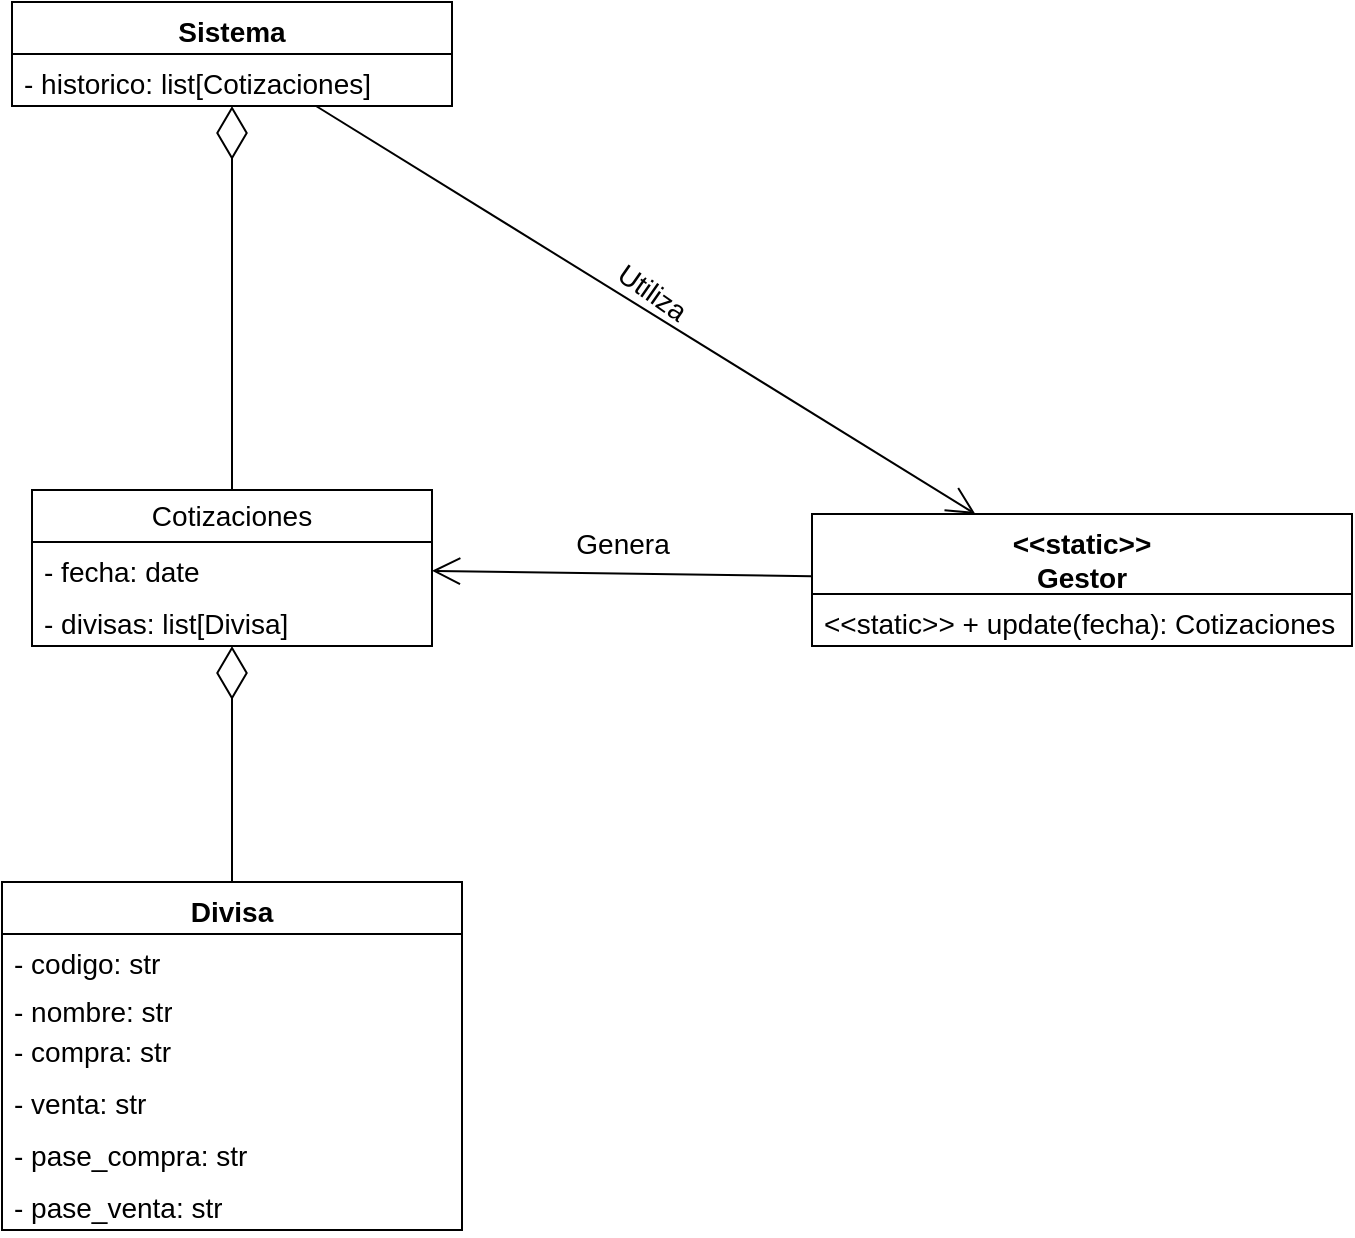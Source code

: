<mxfile version="27.0.2">
  <diagram name="Page-1" id="1s3QCK1u-lFL1xn6LJ61">
    <mxGraphModel dx="1042" dy="1803" grid="1" gridSize="10" guides="1" tooltips="1" connect="1" arrows="1" fold="1" page="1" pageScale="1" pageWidth="827" pageHeight="1169" math="0" shadow="0">
      <root>
        <mxCell id="0" />
        <mxCell id="1" parent="0" />
        <mxCell id="Xtu-5J3k2FMBNV9fqlI5-1" value="Divisa" style="swimlane;fontStyle=1;align=center;verticalAlign=top;childLayout=stackLayout;horizontal=1;startSize=26;horizontalStack=0;resizeParent=1;resizeParentMax=0;resizeLast=0;collapsible=1;marginBottom=0;whiteSpace=wrap;html=1;fontSize=14;" parent="1" vertex="1">
          <mxGeometry x="45" y="200" width="230" height="174" as="geometry" />
        </mxCell>
        <mxCell id="Xtu-5J3k2FMBNV9fqlI5-2" value="- codigo: str&lt;div&gt;&lt;br&gt;&lt;/div&gt;" style="text;strokeColor=none;fillColor=none;align=left;verticalAlign=top;spacingLeft=4;spacingRight=4;overflow=hidden;rotatable=0;points=[[0,0.5],[1,0.5]];portConstraint=eastwest;whiteSpace=wrap;html=1;fontSize=14;" parent="Xtu-5J3k2FMBNV9fqlI5-1" vertex="1">
          <mxGeometry y="26" width="230" height="24" as="geometry" />
        </mxCell>
        <mxCell id="Xtu-5J3k2FMBNV9fqlI5-6" value="- nombre: str" style="text;strokeColor=none;fillColor=none;align=left;verticalAlign=top;spacingLeft=4;spacingRight=4;overflow=hidden;rotatable=0;points=[[0,0.5],[1,0.5]];portConstraint=eastwest;whiteSpace=wrap;html=1;fontSize=14;" parent="Xtu-5J3k2FMBNV9fqlI5-1" vertex="1">
          <mxGeometry y="50" width="230" height="20" as="geometry" />
        </mxCell>
        <mxCell id="Xtu-5J3k2FMBNV9fqlI5-7" value="- compra: str" style="text;strokeColor=none;fillColor=none;align=left;verticalAlign=top;spacingLeft=4;spacingRight=4;overflow=hidden;rotatable=0;points=[[0,0.5],[1,0.5]];portConstraint=eastwest;whiteSpace=wrap;html=1;fontSize=14;" parent="Xtu-5J3k2FMBNV9fqlI5-1" vertex="1">
          <mxGeometry y="70" width="230" height="26" as="geometry" />
        </mxCell>
        <mxCell id="Xtu-5J3k2FMBNV9fqlI5-8" value="- venta: str" style="text;strokeColor=none;fillColor=none;align=left;verticalAlign=top;spacingLeft=4;spacingRight=4;overflow=hidden;rotatable=0;points=[[0,0.5],[1,0.5]];portConstraint=eastwest;whiteSpace=wrap;html=1;fontSize=14;" parent="Xtu-5J3k2FMBNV9fqlI5-1" vertex="1">
          <mxGeometry y="96" width="230" height="26" as="geometry" />
        </mxCell>
        <mxCell id="Xtu-5J3k2FMBNV9fqlI5-9" value="- pase_compra: str" style="text;strokeColor=none;fillColor=none;align=left;verticalAlign=top;spacingLeft=4;spacingRight=4;overflow=hidden;rotatable=0;points=[[0,0.5],[1,0.5]];portConstraint=eastwest;whiteSpace=wrap;html=1;fontSize=14;" parent="Xtu-5J3k2FMBNV9fqlI5-1" vertex="1">
          <mxGeometry y="122" width="230" height="26" as="geometry" />
        </mxCell>
        <mxCell id="Xtu-5J3k2FMBNV9fqlI5-10" value="- pase_venta: str" style="text;strokeColor=none;fillColor=none;align=left;verticalAlign=top;spacingLeft=4;spacingRight=4;overflow=hidden;rotatable=0;points=[[0,0.5],[1,0.5]];portConstraint=eastwest;whiteSpace=wrap;html=1;fontSize=14;" parent="Xtu-5J3k2FMBNV9fqlI5-1" vertex="1">
          <mxGeometry y="148" width="230" height="26" as="geometry" />
        </mxCell>
        <mxCell id="Xtu-5J3k2FMBNV9fqlI5-11" value="Cotizaciones" style="swimlane;fontStyle=0;childLayout=stackLayout;horizontal=1;startSize=26;fillColor=none;horizontalStack=0;resizeParent=1;resizeParentMax=0;resizeLast=0;collapsible=1;marginBottom=0;whiteSpace=wrap;html=1;fontSize=14;" parent="1" vertex="1">
          <mxGeometry x="60" y="4" width="200" height="78" as="geometry" />
        </mxCell>
        <mxCell id="Xtu-5J3k2FMBNV9fqlI5-12" value="- fecha: date" style="text;strokeColor=none;fillColor=none;align=left;verticalAlign=top;spacingLeft=4;spacingRight=4;overflow=hidden;rotatable=0;points=[[0,0.5],[1,0.5]];portConstraint=eastwest;whiteSpace=wrap;html=1;fontSize=14;" parent="Xtu-5J3k2FMBNV9fqlI5-11" vertex="1">
          <mxGeometry y="26" width="200" height="26" as="geometry" />
        </mxCell>
        <mxCell id="Xtu-5J3k2FMBNV9fqlI5-13" value="- divisas: list[Divisa]" style="text;strokeColor=none;fillColor=none;align=left;verticalAlign=top;spacingLeft=4;spacingRight=4;overflow=hidden;rotatable=0;points=[[0,0.5],[1,0.5]];portConstraint=eastwest;whiteSpace=wrap;html=1;fontSize=14;" parent="Xtu-5J3k2FMBNV9fqlI5-11" vertex="1">
          <mxGeometry y="52" width="200" height="26" as="geometry" />
        </mxCell>
        <mxCell id="PDci8cK-9YGZ7PT1LQuQ-10" value="Sistema" style="swimlane;fontStyle=1;align=center;verticalAlign=top;childLayout=stackLayout;horizontal=1;startSize=26;horizontalStack=0;resizeParent=1;resizeParentMax=0;resizeLast=0;collapsible=1;marginBottom=0;whiteSpace=wrap;html=1;fontSize=14;" vertex="1" parent="1">
          <mxGeometry x="50" y="-240" width="220" height="52" as="geometry" />
        </mxCell>
        <mxCell id="PDci8cK-9YGZ7PT1LQuQ-11" value="&lt;font&gt;- historico: list[Cotizaciones]&lt;/font&gt;" style="text;strokeColor=none;fillColor=none;align=left;verticalAlign=top;spacingLeft=4;spacingRight=4;overflow=hidden;rotatable=0;points=[[0,0.5],[1,0.5]];portConstraint=eastwest;whiteSpace=wrap;html=1;fontSize=14;" vertex="1" parent="PDci8cK-9YGZ7PT1LQuQ-10">
          <mxGeometry y="26" width="220" height="26" as="geometry" />
        </mxCell>
        <mxCell id="PDci8cK-9YGZ7PT1LQuQ-15" value="" style="endArrow=open;endFill=1;endSize=12;html=1;rounded=0;" edge="1" parent="1" source="Xtu-5J3k2FMBNV9fqlI5-15" target="Xtu-5J3k2FMBNV9fqlI5-11">
          <mxGeometry width="160" relative="1" as="geometry">
            <mxPoint x="40" y="230" as="sourcePoint" />
            <mxPoint x="130" y="260" as="targetPoint" />
          </mxGeometry>
        </mxCell>
        <mxCell id="Xtu-5J3k2FMBNV9fqlI5-15" value="&amp;lt;&amp;lt;static&amp;gt;&amp;gt;&lt;div&gt;Gestor&lt;/div&gt;" style="swimlane;fontStyle=1;align=center;verticalAlign=top;childLayout=stackLayout;horizontal=1;startSize=40;horizontalStack=0;resizeParent=1;resizeParentMax=0;resizeLast=0;collapsible=1;marginBottom=0;whiteSpace=wrap;html=1;fontSize=14;" parent="1" vertex="1">
          <mxGeometry x="450" y="16" width="270" height="66" as="geometry" />
        </mxCell>
        <mxCell id="Xtu-5J3k2FMBNV9fqlI5-18" value="&amp;lt;&amp;lt;static&amp;gt;&amp;gt; + update(fecha): Cotizaciones" style="text;strokeColor=none;fillColor=none;align=left;verticalAlign=top;spacingLeft=4;spacingRight=4;overflow=hidden;rotatable=0;points=[[0,0.5],[1,0.5]];portConstraint=eastwest;whiteSpace=wrap;html=1;fontSize=14;" parent="Xtu-5J3k2FMBNV9fqlI5-15" vertex="1">
          <mxGeometry y="40" width="270" height="26" as="geometry" />
        </mxCell>
        <mxCell id="PDci8cK-9YGZ7PT1LQuQ-17" value="" style="endArrow=diamondThin;endFill=0;endSize=24;html=1;rounded=0;" edge="1" parent="1" source="Xtu-5J3k2FMBNV9fqlI5-1" target="Xtu-5J3k2FMBNV9fqlI5-11">
          <mxGeometry width="160" relative="1" as="geometry">
            <mxPoint x="100" y="270" as="sourcePoint" />
            <mxPoint x="260" y="270" as="targetPoint" />
          </mxGeometry>
        </mxCell>
        <mxCell id="PDci8cK-9YGZ7PT1LQuQ-18" value="&lt;font style=&quot;font-size: 14px;&quot;&gt;Genera&lt;/font&gt;" style="text;html=1;align=center;verticalAlign=middle;resizable=0;points=[];autosize=1;strokeColor=none;fillColor=none;rotation=0;" vertex="1" parent="1">
          <mxGeometry x="320" y="16" width="70" height="30" as="geometry" />
        </mxCell>
        <mxCell id="PDci8cK-9YGZ7PT1LQuQ-21" value="" style="endArrow=open;endFill=1;endSize=12;html=1;rounded=0;fontSize=11;" edge="1" parent="1" source="PDci8cK-9YGZ7PT1LQuQ-10" target="Xtu-5J3k2FMBNV9fqlI5-15">
          <mxGeometry width="160" relative="1" as="geometry">
            <mxPoint x="450" y="-130" as="sourcePoint" />
            <mxPoint x="450" as="targetPoint" />
          </mxGeometry>
        </mxCell>
        <mxCell id="PDci8cK-9YGZ7PT1LQuQ-22" value="&lt;font style=&quot;font-size: 14px;&quot;&gt;Utiliza&lt;/font&gt;" style="text;html=1;align=center;verticalAlign=middle;resizable=0;points=[];autosize=1;strokeColor=none;fillColor=none;rotation=35;" vertex="1" parent="1">
          <mxGeometry x="340" y="-110" width="60" height="30" as="geometry" />
        </mxCell>
        <mxCell id="PDci8cK-9YGZ7PT1LQuQ-23" value="" style="endArrow=diamondThin;endFill=0;endSize=24;html=1;rounded=0;" edge="1" parent="1" source="Xtu-5J3k2FMBNV9fqlI5-11" target="PDci8cK-9YGZ7PT1LQuQ-10">
          <mxGeometry width="160" relative="1" as="geometry">
            <mxPoint x="240" y="-30" as="sourcePoint" />
            <mxPoint x="100" y="-30" as="targetPoint" />
          </mxGeometry>
        </mxCell>
      </root>
    </mxGraphModel>
  </diagram>
</mxfile>
